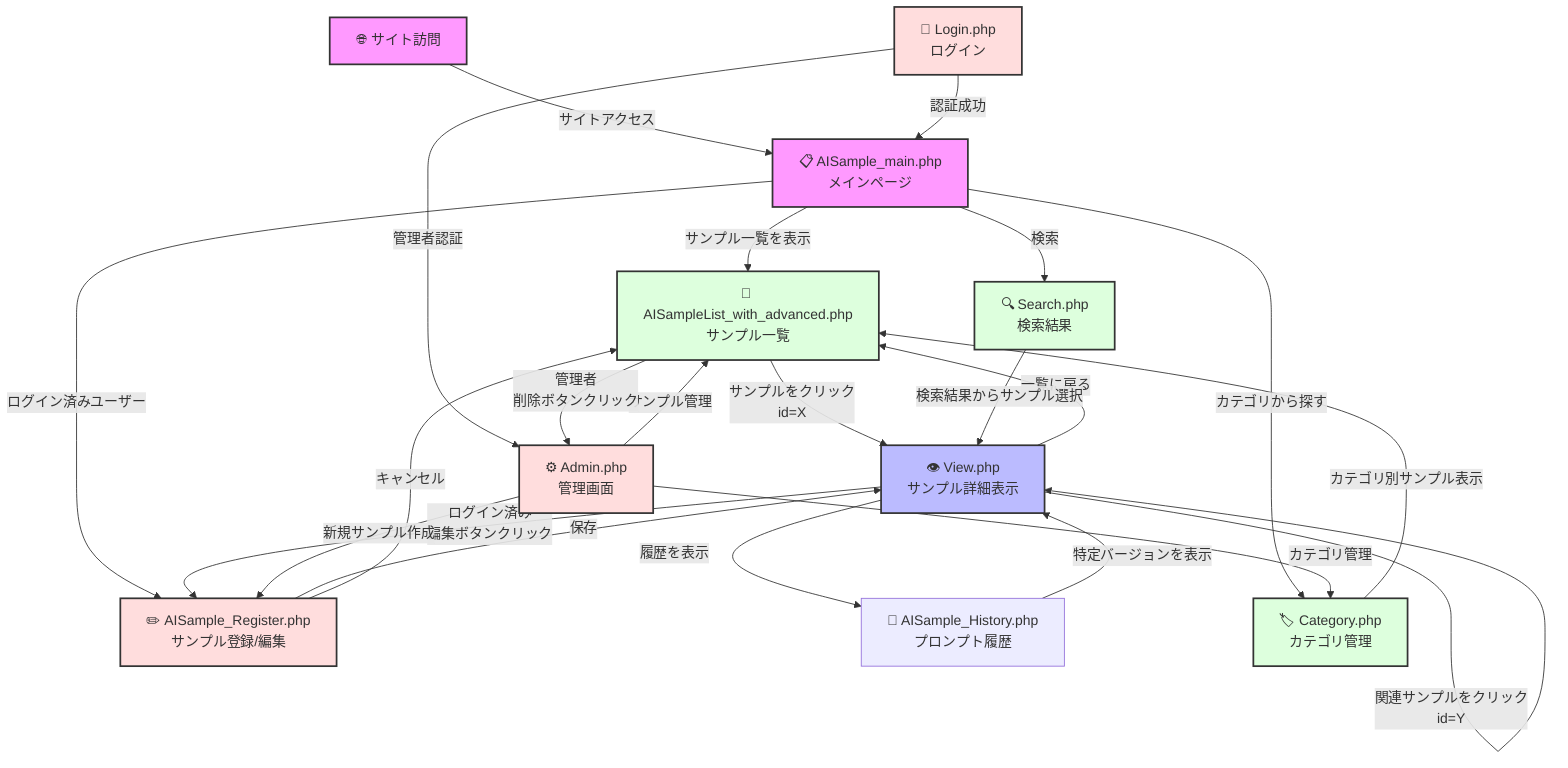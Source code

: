 graph TD
    %% ノードの定義
    Start["🌐 サイト訪問"]
    Main["📋 AISample_main.php<br>メインページ"]
    List["📑 AISampleList_with_advanced.php<br>サンプル一覧"]
    View["👁️ View.php<br>サンプル詳細表示"]
    Register["✏️ AISample_Register.php<br>サンプル登録/編集"]
    History["📜 AISample_History.php<br>プロンプト履歴"]
    Category["🏷️ Category.php<br>カテゴリ管理"]
    Search["🔍 Search.php<br>検索結果"]
    Login["🔑 Login.php<br>ログイン"]
    Admin["⚙️ Admin.php<br>管理画面"]
    
    %% エッジの定義 - 一般ユーザーフロー
    Start -->|"サイトアクセス"| Main
    Main -->|"サンプル一覧を表示"| List
    List -->|"サンプルをクリック<br>id=X"| View
    View -->|"関連サンプルをクリック<br>id=Y"| View
    View -->|"一覧に戻る"| List
    Main -->|"カテゴリから探す"| Category
    Category -->|"カテゴリ別サンプル表示"| List
    Main -->|"検索"| Search
    Search -->|"検索結果からサンプル選択"| View
    
    %% エッジの定義 - 登録済みユーザーフロー
    Login -->|"認証成功"| Main
    Main -->|"ログイン済みユーザー"| Register
    View -->|"ログイン済み<br>編集ボタンクリック"| Register
    Register -->|"保存"| View
    Register -->|"キャンセル"| List
    View -->|"履歴を表示"| History
    History -->|"特定バージョンを表示"| View
    
    %% エッジの定義 - 管理者フロー
    Login -->|"管理者認証"| Admin
    Admin -->|"サンプル管理"| List
    Admin -->|"カテゴリ管理"| Category
    Admin -->|"新規サンプル作成"| Register
    List -->|"管理者<br>削除ボタンクリック"| Admin
    
    %% スタイル設定
    classDef mainPage fill:#f9f,stroke:#333,stroke-width:2px;
    classDef viewPage fill:#bbf,stroke:#333,stroke-width:2px;
    classDef listPage fill:#dfd,stroke:#333,stroke-width:2px;
    classDef adminPage fill:#fdd,stroke:#333,stroke-width:2px;
    
    class Main,Start mainPage;
    class View viewPage;
    class List,Category,Search listPage;
    class Admin,Login,Register adminPage;
